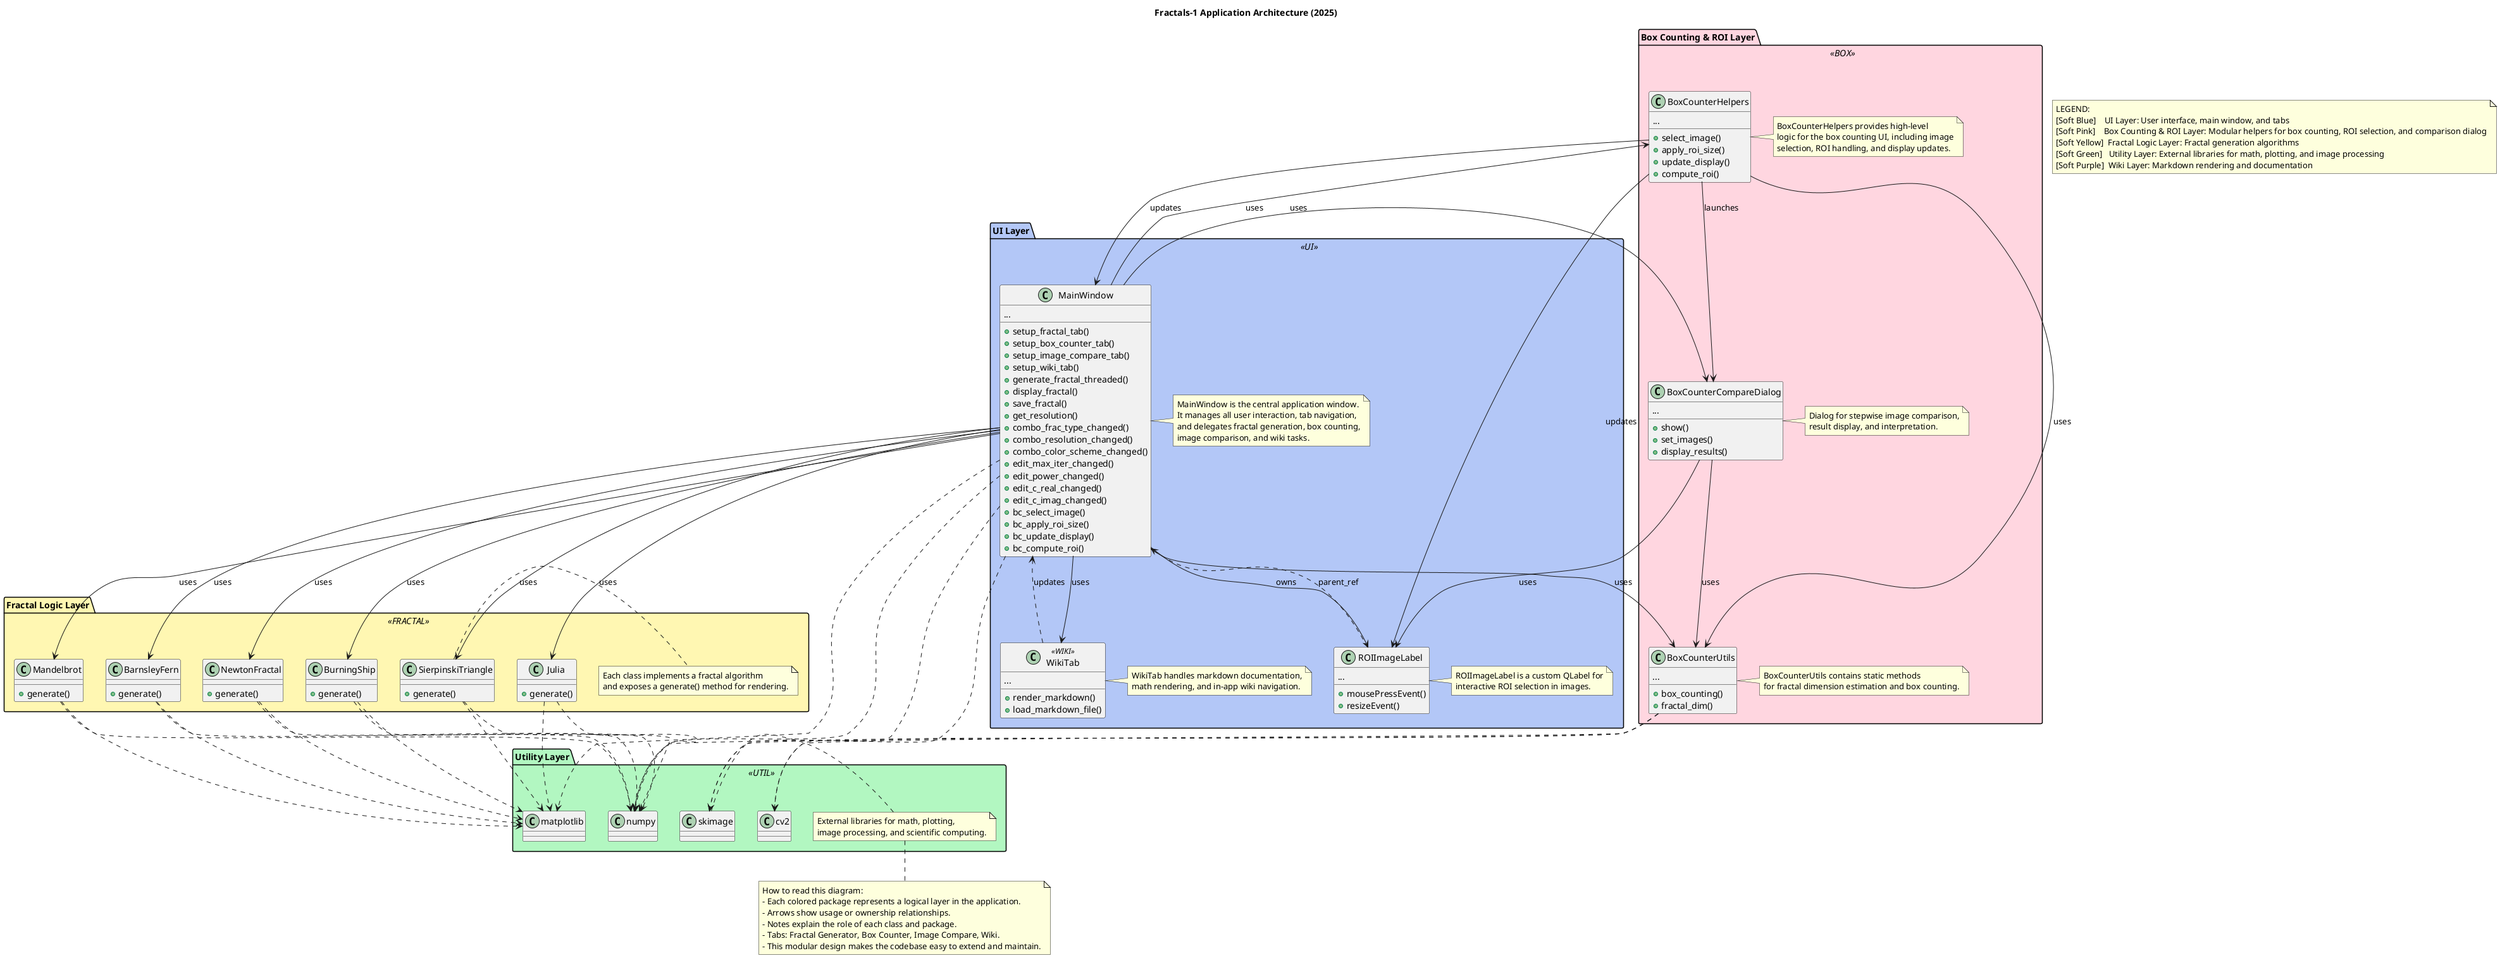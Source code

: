 @startuml fractals-1-architecture
' =====================================================================

' Fractals-1 Application Architecture Diagram (2025, updated)
' ---------------------------------------------------------------------
' This diagram illustrates the modular, layered architecture of the
' Fractals-1 application, including the UI, fractal logic, box counting,
' image comparison, wiki, and utility layers. Each package and class is annotated for clarity.
' =====================================================================

title Fractals-1 Application Architecture (2025)


' Define UX-friendly colors

' Define UX-friendly colors (PlantUML syntax)
skinparam package {
  BackgroundColor<<UI>> #B3C7F7
  BackgroundColor<<BOX>> #FFD6E0
  BackgroundColor<<FRACTAL>> #FFF7B2
  BackgroundColor<<UTIL>> #B2F7C1
  BackgroundColor<<WIKI>> #E0E7FF
}

note as N1
  LEGEND:
  [Soft Blue]    UI Layer: User interface, main window, and tabs
  [Soft Pink]    Box Counting & ROI Layer: Modular helpers for box counting, ROI selection, and comparison dialog
  [Soft Yellow]  Fractal Logic Layer: Fractal generation algorithms
  [Soft Green]   Utility Layer: External libraries for math, plotting, and image processing
  [Soft Purple]  Wiki Layer: Markdown rendering and documentation
end note

' ---------------------------
'         UI LAYER
' ---------------------------
package "UI Layer" <<UI>> {
    class MainWindow {
        +setup_fractal_tab()
        +setup_box_counter_tab()
        +setup_image_compare_tab()
        +setup_wiki_tab()
        +generate_fractal_threaded()
        +display_fractal()
        +save_fractal()
        +get_resolution()
        +combo_frac_type_changed()
        +combo_resolution_changed()
        +combo_color_scheme_changed()
        +edit_max_iter_changed()
        +edit_power_changed()
        +edit_c_real_changed()
        +edit_c_imag_changed()
        +bc_select_image()
        +bc_apply_roi_size()
        +bc_update_display()
        +bc_compute_roi()
        ...
    }
    class ROIImageLabel {
        +mousePressEvent()
        +resizeEvent()
        ...
    }
    class WikiTab <<WIKI>> {
        +render_markdown()
        +load_markdown_file()
        ...
    }
    note right of MainWindow
      MainWindow is the central application window.
      It manages all user interaction, tab navigation,
      and delegates fractal generation, box counting,
      image comparison, and wiki tasks.
    end note
    note right of ROIImageLabel
      ROIImageLabel is a custom QLabel for
      interactive ROI selection in images.
    end note
    note right of WikiTab
      WikiTab handles markdown documentation,
      math rendering, and in-app wiki navigation.
    end note
}

' ---------------------------
'   BOX COUNTING & ROI LAYER
' ---------------------------
package "Box Counting & ROI Layer" <<BOX>> {
    class BoxCounterHelpers {
        +select_image()
        +apply_roi_size()
        +update_display()
        +compute_roi()
        ...
    }
    class BoxCounterUtils {
        +box_counting()
        +fractal_dim()
        ...
    }
    class BoxCounterCompareDialog {
        +show()
        +set_images()
        +display_results()
        ...
    }
    note right of BoxCounterHelpers
      BoxCounterHelpers provides high-level
      logic for the box counting UI, including image
      selection, ROI handling, and display updates.
    end note
    note right of BoxCounterUtils
      BoxCounterUtils contains static methods
      for fractal dimension estimation and box counting.
    end note
    note right of BoxCounterCompareDialog
      Dialog for stepwise image comparison,
      result display, and interpretation.
    end note
}

' ---------------------------
'     FRACTAL LOGIC LAYER
' ---------------------------
package "Fractal Logic Layer" <<FRACTAL>> {
    class Mandelbrot {
        +generate()
    }
    class Julia {
        +generate()
    }
    class BurningShip {
        +generate()
    }
    class NewtonFractal {
        +generate()
    }
    class BarnsleyFern {
        +generate()
    }
    class SierpinskiTriangle {
        +generate()
    }
    note right
      Each class implements a fractal algorithm
      and exposes a generate() method for rendering.
    end note
}

' ---------------------------
'        UTILITY LAYER
' ---------------------------
package "Utility Layer" <<UTIL>> {
    class numpy
    class matplotlib
    class cv2
    class skimage
    note right
      External libraries for math, plotting,
      image processing, and scientific computing.
    end note
}

' ---------------------------
'        RELATIONSHIPS
' ---------------------------

MainWindow --> Mandelbrot : uses
MainWindow --> Julia : uses
MainWindow --> BurningShip : uses
MainWindow --> NewtonFractal : uses
MainWindow --> BarnsleyFern : uses
MainWindow --> SierpinskiTriangle : uses
MainWindow --> ROIImageLabel : owns
MainWindow --> BoxCounterHelpers : uses
MainWindow --> BoxCounterUtils : uses
MainWindow --> BoxCounterCompareDialog : uses
MainWindow --> WikiTab : uses
ROIImageLabel ..> MainWindow : parent_ref
BoxCounterHelpers --> BoxCounterUtils : uses
BoxCounterHelpers --> ROIImageLabel : updates
BoxCounterHelpers --> MainWindow : updates
BoxCounterHelpers --> BoxCounterCompareDialog : launches
BoxCounterCompareDialog --> BoxCounterUtils : uses
BoxCounterCompareDialog --> ROIImageLabel : uses
BoxCounterUtils ..> numpy
BoxCounterUtils ..> cv2
BoxCounterUtils ..> skimage

Mandelbrot ..> numpy
Mandelbrot ..> matplotlib
Julia ..> numpy
Julia ..> matplotlib
BurningShip ..> numpy
BurningShip ..> matplotlib
NewtonFractal ..> numpy
NewtonFractal ..> matplotlib
BarnsleyFern ..> numpy
BarnsleyFern ..> matplotlib
SierpinskiTriangle ..> numpy
SierpinskiTriangle ..> matplotlib

MainWindow ..> cv2
MainWindow ..> numpy
MainWindow ..> matplotlib
MainWindow ..> skimage
WikiTab ..> MainWindow : updates

' ---------------------------
'         FOOTER
' ---------------------------
note bottom
  How to read this diagram:
  - Each colored package represents a logical layer in the application.
  - Arrows show usage or ownership relationships.
  - Notes explain the role of each class and package.
  - Tabs: Fractal Generator, Box Counter, Image Compare, Wiki.
  - This modular design makes the codebase easy to extend and maintain.
end note

@enduml
